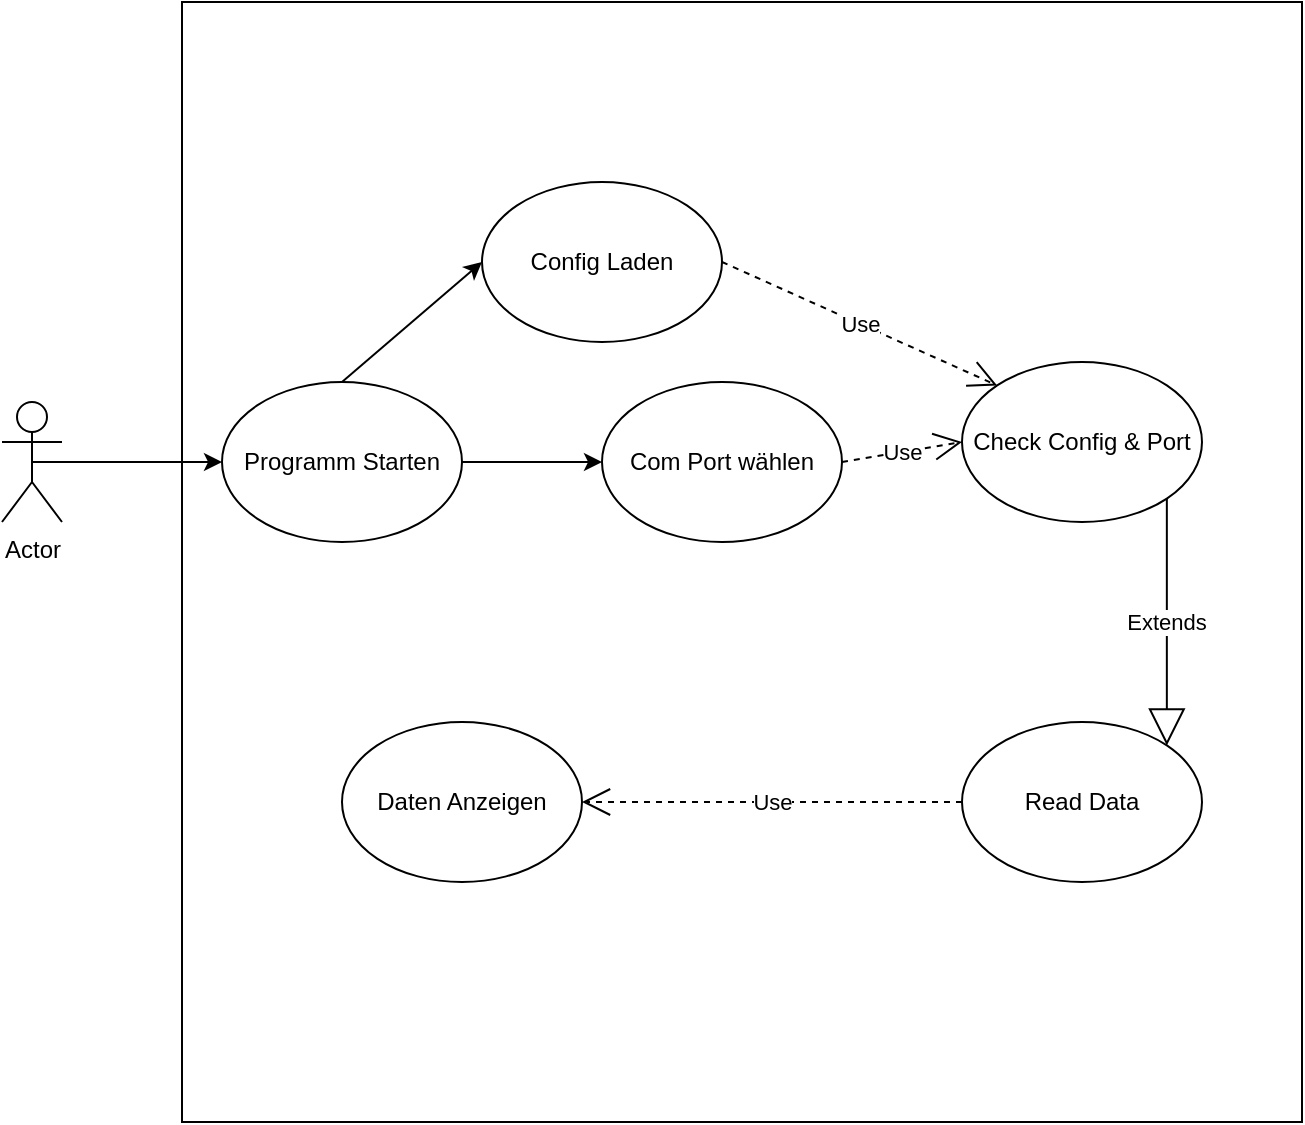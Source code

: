 <mxfile version="21.0.1" type="github">
  <diagram name="Seite-1" id="cpmegDW4sDPgJqMAE3no">
    <mxGraphModel dx="1077" dy="599" grid="1" gridSize="10" guides="1" tooltips="1" connect="1" arrows="1" fold="1" page="1" pageScale="1" pageWidth="827" pageHeight="1169" math="0" shadow="0">
      <root>
        <mxCell id="0" />
        <mxCell id="1" parent="0" />
        <mxCell id="bXMx9pOzyWm36aar-IFf-9" style="edgeStyle=orthogonalEdgeStyle;rounded=0;orthogonalLoop=1;jettySize=auto;html=1;exitX=0.5;exitY=0.5;exitDx=0;exitDy=0;exitPerimeter=0;entryX=0;entryY=0.5;entryDx=0;entryDy=0;" parent="1" source="bXMx9pOzyWm36aar-IFf-1" target="bXMx9pOzyWm36aar-IFf-3" edge="1">
          <mxGeometry relative="1" as="geometry" />
        </mxCell>
        <mxCell id="bXMx9pOzyWm36aar-IFf-1" value="Actor" style="shape=umlActor;verticalLabelPosition=bottom;verticalAlign=top;html=1;outlineConnect=0;" parent="1" vertex="1">
          <mxGeometry x="90" y="360" width="30" height="60" as="geometry" />
        </mxCell>
        <mxCell id="bXMx9pOzyWm36aar-IFf-2" value="" style="whiteSpace=wrap;html=1;aspect=fixed;fillColor=none;" parent="1" vertex="1">
          <mxGeometry x="180" y="160" width="560" height="560" as="geometry" />
        </mxCell>
        <mxCell id="bXMx9pOzyWm36aar-IFf-3" value="Programm Starten" style="ellipse;whiteSpace=wrap;html=1;fillColor=none;" parent="1" vertex="1">
          <mxGeometry x="200" y="350" width="120" height="80" as="geometry" />
        </mxCell>
        <mxCell id="bXMx9pOzyWm36aar-IFf-4" value="Config Laden" style="ellipse;whiteSpace=wrap;html=1;fillColor=none;" parent="1" vertex="1">
          <mxGeometry x="330" y="250" width="120" height="80" as="geometry" />
        </mxCell>
        <mxCell id="bXMx9pOzyWm36aar-IFf-5" value="Com Port wählen" style="ellipse;whiteSpace=wrap;html=1;fillColor=none;" parent="1" vertex="1">
          <mxGeometry x="390" y="350" width="120" height="80" as="geometry" />
        </mxCell>
        <mxCell id="bXMx9pOzyWm36aar-IFf-11" value="Read Data" style="ellipse;whiteSpace=wrap;html=1;fillColor=none;" parent="1" vertex="1">
          <mxGeometry x="570" y="520" width="120" height="80" as="geometry" />
        </mxCell>
        <mxCell id="bXMx9pOzyWm36aar-IFf-12" value="Daten Anzeigen" style="ellipse;whiteSpace=wrap;html=1;fillColor=none;" parent="1" vertex="1">
          <mxGeometry x="260" y="520" width="120" height="80" as="geometry" />
        </mxCell>
        <mxCell id="eH923GGChcyp18OpyHSB-1" value="Use" style="endArrow=open;endSize=12;dashed=1;html=1;rounded=0;exitX=0;exitY=0.5;exitDx=0;exitDy=0;entryX=1;entryY=0.5;entryDx=0;entryDy=0;" edge="1" parent="1" source="bXMx9pOzyWm36aar-IFf-11" target="bXMx9pOzyWm36aar-IFf-12">
          <mxGeometry width="160" relative="1" as="geometry">
            <mxPoint x="560" y="470" as="sourcePoint" />
            <mxPoint x="720" y="470" as="targetPoint" />
          </mxGeometry>
        </mxCell>
        <mxCell id="eH923GGChcyp18OpyHSB-5" value="" style="endArrow=classic;html=1;rounded=0;exitX=0.5;exitY=0;exitDx=0;exitDy=0;entryX=0;entryY=0.5;entryDx=0;entryDy=0;" edge="1" parent="1" source="bXMx9pOzyWm36aar-IFf-3" target="bXMx9pOzyWm36aar-IFf-4">
          <mxGeometry width="50" height="50" relative="1" as="geometry">
            <mxPoint x="460" y="300" as="sourcePoint" />
            <mxPoint x="608" y="342" as="targetPoint" />
          </mxGeometry>
        </mxCell>
        <mxCell id="eH923GGChcyp18OpyHSB-7" value="" style="endArrow=classic;html=1;rounded=0;exitX=1;exitY=0.5;exitDx=0;exitDy=0;entryX=0;entryY=0.5;entryDx=0;entryDy=0;" edge="1" parent="1" source="bXMx9pOzyWm36aar-IFf-3" target="bXMx9pOzyWm36aar-IFf-5">
          <mxGeometry width="50" height="50" relative="1" as="geometry">
            <mxPoint x="270" y="360" as="sourcePoint" />
            <mxPoint x="340" y="300" as="targetPoint" />
          </mxGeometry>
        </mxCell>
        <mxCell id="eH923GGChcyp18OpyHSB-8" value="Check Config &amp;amp; Port" style="ellipse;whiteSpace=wrap;html=1;fillColor=none;" vertex="1" parent="1">
          <mxGeometry x="570" y="340" width="120" height="80" as="geometry" />
        </mxCell>
        <mxCell id="eH923GGChcyp18OpyHSB-12" value="Use" style="endArrow=open;endSize=12;dashed=1;html=1;rounded=0;exitX=1;exitY=0.5;exitDx=0;exitDy=0;entryX=0;entryY=0;entryDx=0;entryDy=0;" edge="1" parent="1" source="bXMx9pOzyWm36aar-IFf-4" target="eH923GGChcyp18OpyHSB-8">
          <mxGeometry width="160" relative="1" as="geometry">
            <mxPoint x="580" y="276" as="sourcePoint" />
            <mxPoint x="580" y="340" as="targetPoint" />
          </mxGeometry>
        </mxCell>
        <mxCell id="eH923GGChcyp18OpyHSB-13" value="Use" style="endArrow=open;endSize=12;dashed=1;html=1;rounded=0;exitX=1;exitY=0.5;exitDx=0;exitDy=0;entryX=0;entryY=0.5;entryDx=0;entryDy=0;" edge="1" parent="1" source="bXMx9pOzyWm36aar-IFf-5" target="eH923GGChcyp18OpyHSB-8">
          <mxGeometry width="160" relative="1" as="geometry">
            <mxPoint x="460" y="300" as="sourcePoint" />
            <mxPoint x="598" y="362" as="targetPoint" />
          </mxGeometry>
        </mxCell>
        <mxCell id="eH923GGChcyp18OpyHSB-14" value="Extends" style="endArrow=block;endSize=16;endFill=0;html=1;rounded=0;exitX=1;exitY=1;exitDx=0;exitDy=0;entryX=1;entryY=0;entryDx=0;entryDy=0;" edge="1" parent="1" source="eH923GGChcyp18OpyHSB-8" target="bXMx9pOzyWm36aar-IFf-11">
          <mxGeometry width="160" relative="1" as="geometry">
            <mxPoint x="300" y="530" as="sourcePoint" />
            <mxPoint x="460" y="530" as="targetPoint" />
          </mxGeometry>
        </mxCell>
      </root>
    </mxGraphModel>
  </diagram>
</mxfile>
